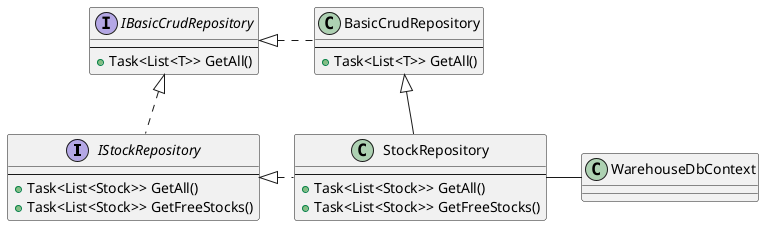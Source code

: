 @startuml Repository

interface IStockRepository{
    --
    + Task<List<Stock>> GetAll()
    + Task<List<Stock>> GetFreeStocks()
}

class StockRepository {
    --
    + Task<List<Stock>> GetAll()
    + Task<List<Stock>> GetFreeStocks()
}

class WarehouseDbContext

interface IBasicCrudRepository{
    --
    + Task<List<T>> GetAll()
}

class BasicCrudRepository{
    --
    + Task<List<T>> GetAll()
}

IBasicCrudRepository <|.d. IStockRepository
IBasicCrudRepository <|.r. BasicCrudRepository
IStockRepository <|.r. StockRepository
BasicCrudRepository <|-d- StockRepository
StockRepository -r- WarehouseDbContext

@enduml